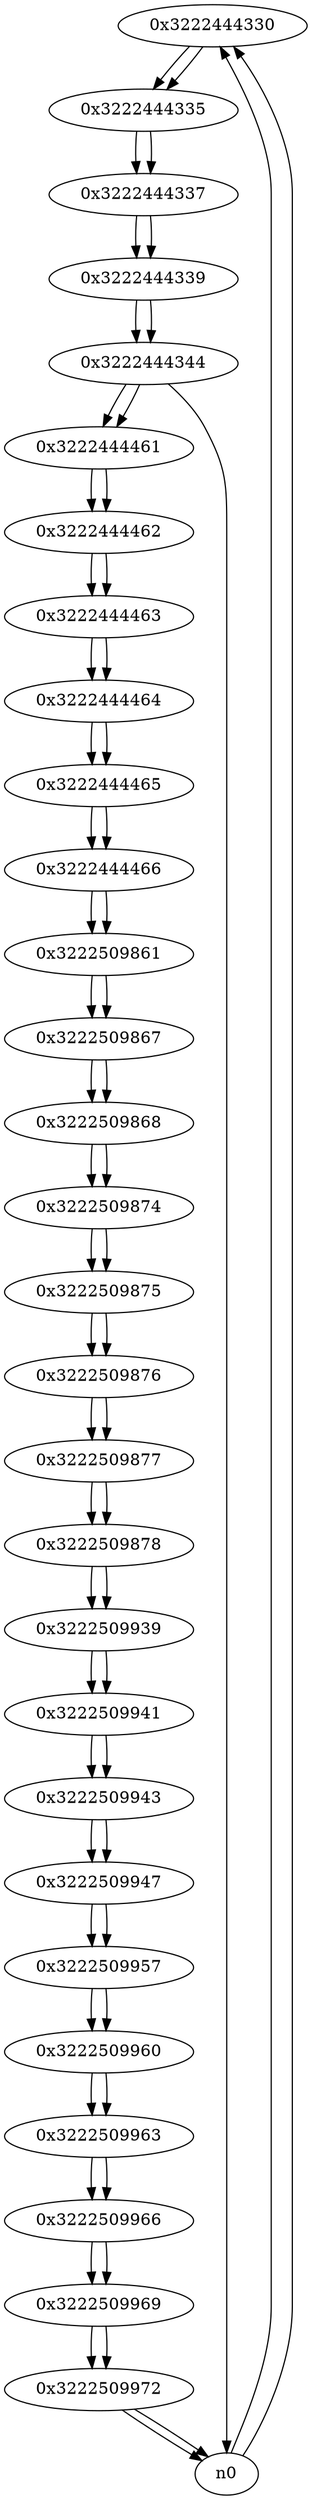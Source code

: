 digraph G{
/* nodes */
  n1 [label="0x3222444330"]
  n2 [label="0x3222444335"]
  n3 [label="0x3222444337"]
  n4 [label="0x3222444339"]
  n5 [label="0x3222444344"]
  n6 [label="0x3222444461"]
  n7 [label="0x3222444462"]
  n8 [label="0x3222444463"]
  n9 [label="0x3222444464"]
  n10 [label="0x3222444465"]
  n11 [label="0x3222444466"]
  n12 [label="0x3222509861"]
  n13 [label="0x3222509867"]
  n14 [label="0x3222509868"]
  n15 [label="0x3222509874"]
  n16 [label="0x3222509875"]
  n17 [label="0x3222509876"]
  n18 [label="0x3222509877"]
  n19 [label="0x3222509878"]
  n20 [label="0x3222509939"]
  n21 [label="0x3222509941"]
  n22 [label="0x3222509943"]
  n23 [label="0x3222509947"]
  n24 [label="0x3222509957"]
  n25 [label="0x3222509960"]
  n26 [label="0x3222509963"]
  n27 [label="0x3222509966"]
  n28 [label="0x3222509969"]
  n29 [label="0x3222509972"]
/* edges */
n1 -> n2;
n0 -> n1;
n0 -> n1;
n2 -> n3;
n1 -> n2;
n3 -> n4;
n2 -> n3;
n4 -> n5;
n3 -> n4;
n5 -> n6;
n5 -> n0;
n4 -> n5;
n6 -> n7;
n5 -> n6;
n7 -> n8;
n6 -> n7;
n8 -> n9;
n7 -> n8;
n9 -> n10;
n8 -> n9;
n10 -> n11;
n9 -> n10;
n11 -> n12;
n10 -> n11;
n12 -> n13;
n11 -> n12;
n13 -> n14;
n12 -> n13;
n14 -> n15;
n13 -> n14;
n15 -> n16;
n14 -> n15;
n16 -> n17;
n15 -> n16;
n17 -> n18;
n16 -> n17;
n18 -> n19;
n17 -> n18;
n19 -> n20;
n18 -> n19;
n20 -> n21;
n19 -> n20;
n21 -> n22;
n20 -> n21;
n22 -> n23;
n21 -> n22;
n23 -> n24;
n22 -> n23;
n24 -> n25;
n23 -> n24;
n25 -> n26;
n24 -> n25;
n26 -> n27;
n25 -> n26;
n27 -> n28;
n26 -> n27;
n28 -> n29;
n27 -> n28;
n29 -> n0;
n29 -> n0;
n28 -> n29;
}
